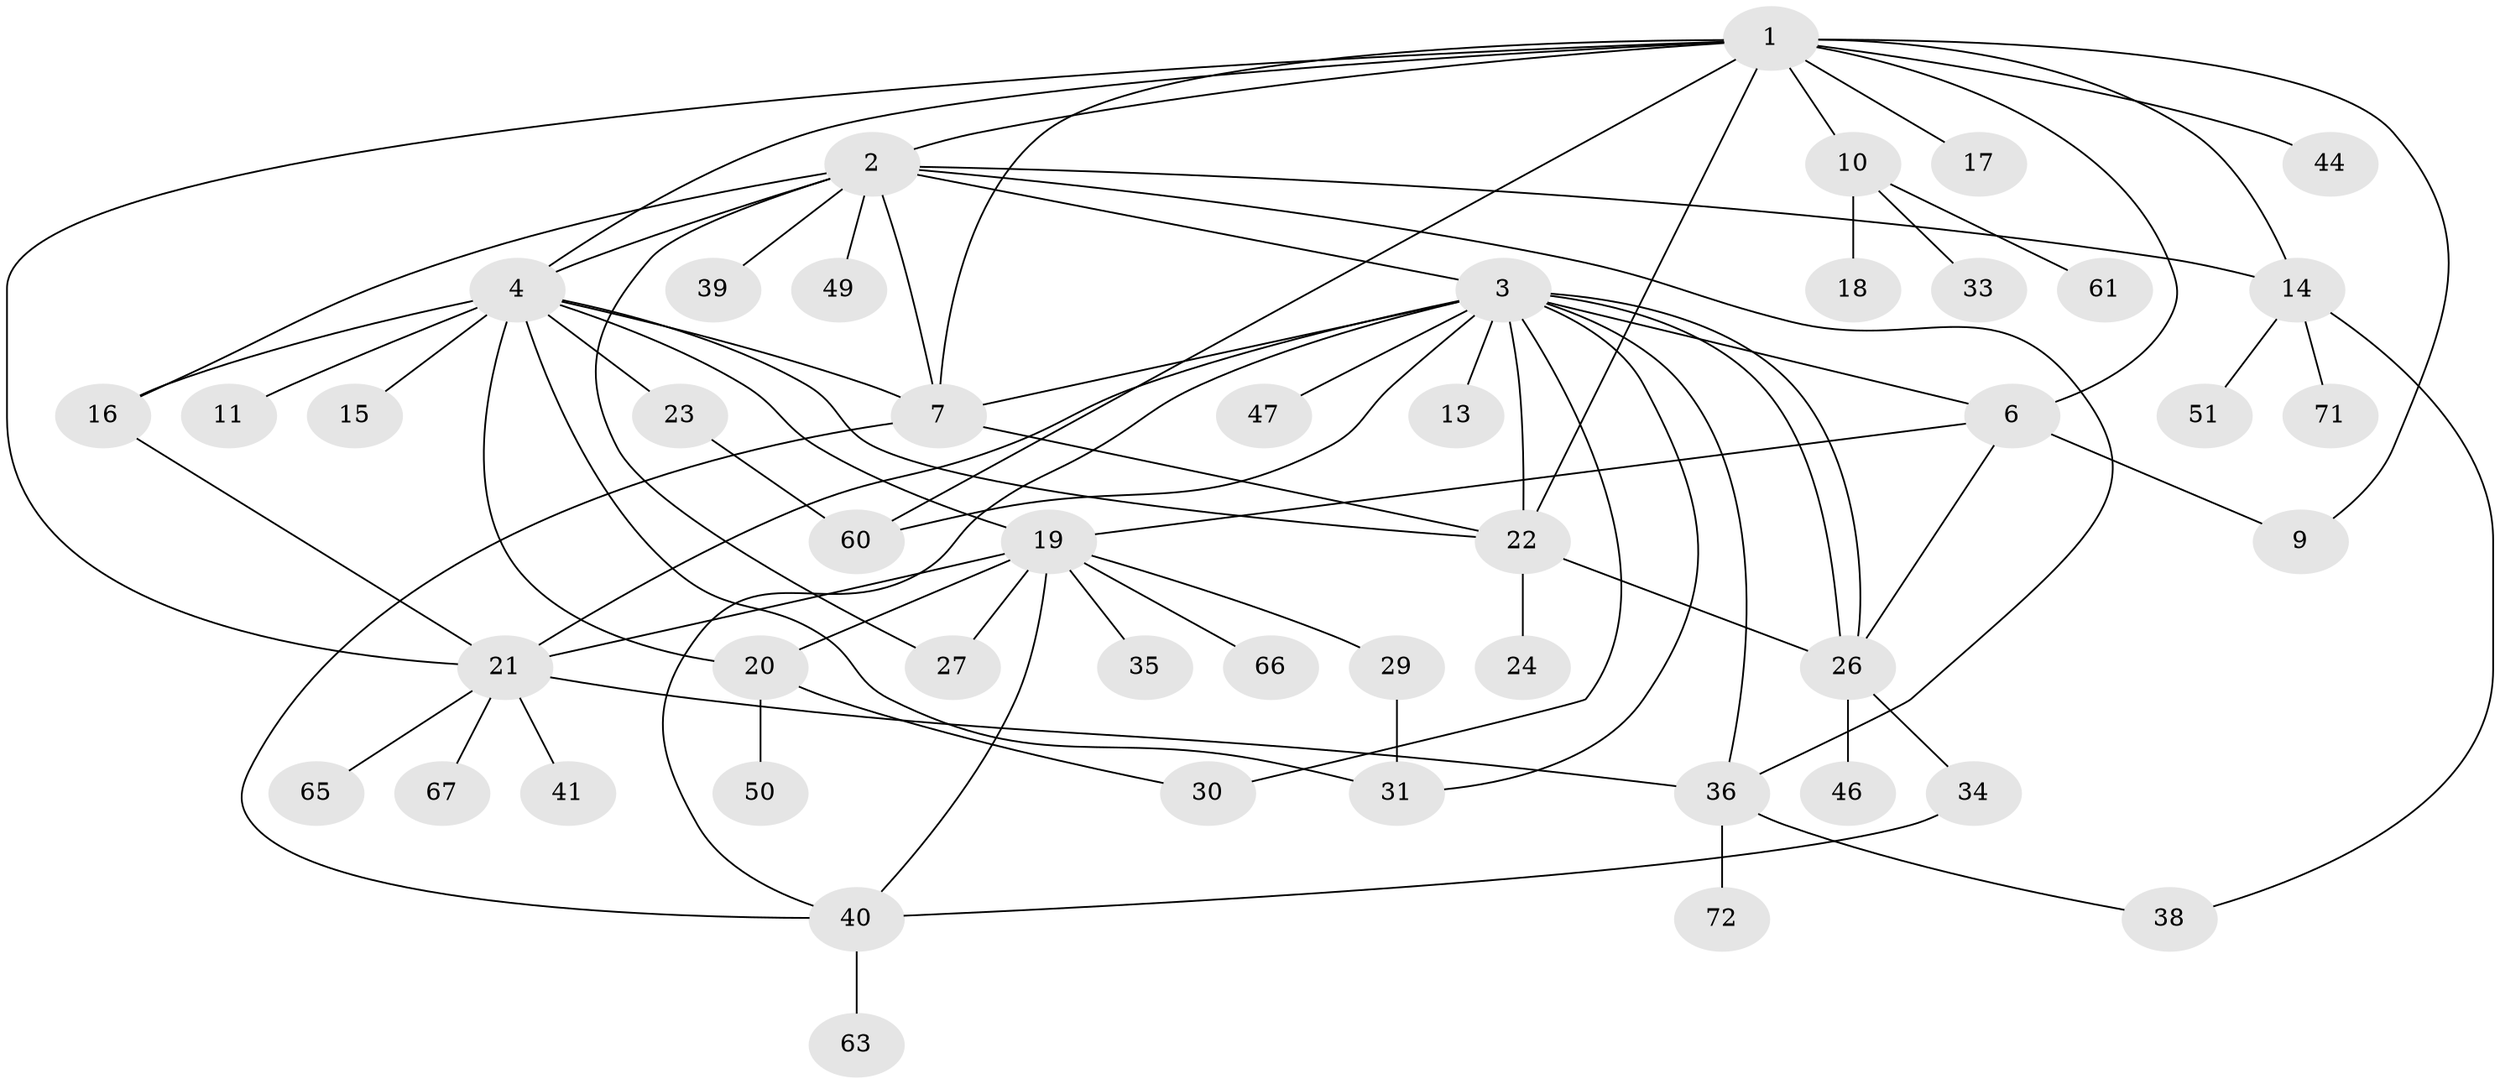 // original degree distribution, {11: 0.027777777777777776, 10: 0.013888888888888888, 16: 0.013888888888888888, 3: 0.125, 7: 0.027777777777777776, 4: 0.05555555555555555, 5: 0.06944444444444445, 1: 0.4166666666666667, 2: 0.19444444444444445, 6: 0.041666666666666664, 8: 0.013888888888888888}
// Generated by graph-tools (version 1.1) at 2025/41/03/06/25 10:41:50]
// undirected, 48 vertices, 78 edges
graph export_dot {
graph [start="1"]
  node [color=gray90,style=filled];
  1 [super="+5"];
  2 [super="+8"];
  3 [super="+12"];
  4 [super="+62"];
  6 [super="+25"];
  7 [super="+45"];
  9 [super="+64"];
  10 [super="+28"];
  11;
  13;
  14 [super="+54"];
  15;
  16 [super="+56"];
  17;
  18;
  19 [super="+53"];
  20 [super="+42"];
  21 [super="+32"];
  22 [super="+69"];
  23 [super="+37"];
  24;
  26 [super="+58"];
  27 [super="+70"];
  29;
  30;
  31 [super="+55"];
  33;
  34;
  35;
  36 [super="+48"];
  38;
  39 [super="+43"];
  40 [super="+57"];
  41;
  44 [super="+59"];
  46 [super="+52"];
  47;
  49 [super="+68"];
  50;
  51;
  60;
  61;
  63;
  65;
  66;
  67;
  71;
  72;
  1 -- 2;
  1 -- 4;
  1 -- 7;
  1 -- 9;
  1 -- 10;
  1 -- 17;
  1 -- 22;
  1 -- 44;
  1 -- 60;
  1 -- 6;
  1 -- 14;
  1 -- 21;
  2 -- 3 [weight=2];
  2 -- 7;
  2 -- 14;
  2 -- 16;
  2 -- 36;
  2 -- 39 [weight=2];
  2 -- 49;
  2 -- 4;
  2 -- 27;
  3 -- 7;
  3 -- 13;
  3 -- 21;
  3 -- 22;
  3 -- 26;
  3 -- 26;
  3 -- 30;
  3 -- 40;
  3 -- 47;
  3 -- 60;
  3 -- 6 [weight=2];
  3 -- 31;
  3 -- 36;
  4 -- 11;
  4 -- 15;
  4 -- 16;
  4 -- 19 [weight=2];
  4 -- 20;
  4 -- 23;
  4 -- 7;
  4 -- 22;
  4 -- 31;
  6 -- 19;
  6 -- 9;
  6 -- 26;
  7 -- 22;
  7 -- 40;
  10 -- 18;
  10 -- 33;
  10 -- 61;
  14 -- 38;
  14 -- 51;
  14 -- 71;
  16 -- 21;
  19 -- 27;
  19 -- 29;
  19 -- 35;
  19 -- 66;
  19 -- 20;
  19 -- 21;
  19 -- 40;
  20 -- 30;
  20 -- 50;
  21 -- 65;
  21 -- 67;
  21 -- 41;
  21 -- 36;
  22 -- 24;
  22 -- 26;
  23 -- 60;
  26 -- 34;
  26 -- 46;
  29 -- 31;
  34 -- 40;
  36 -- 38;
  36 -- 72;
  40 -- 63;
}
